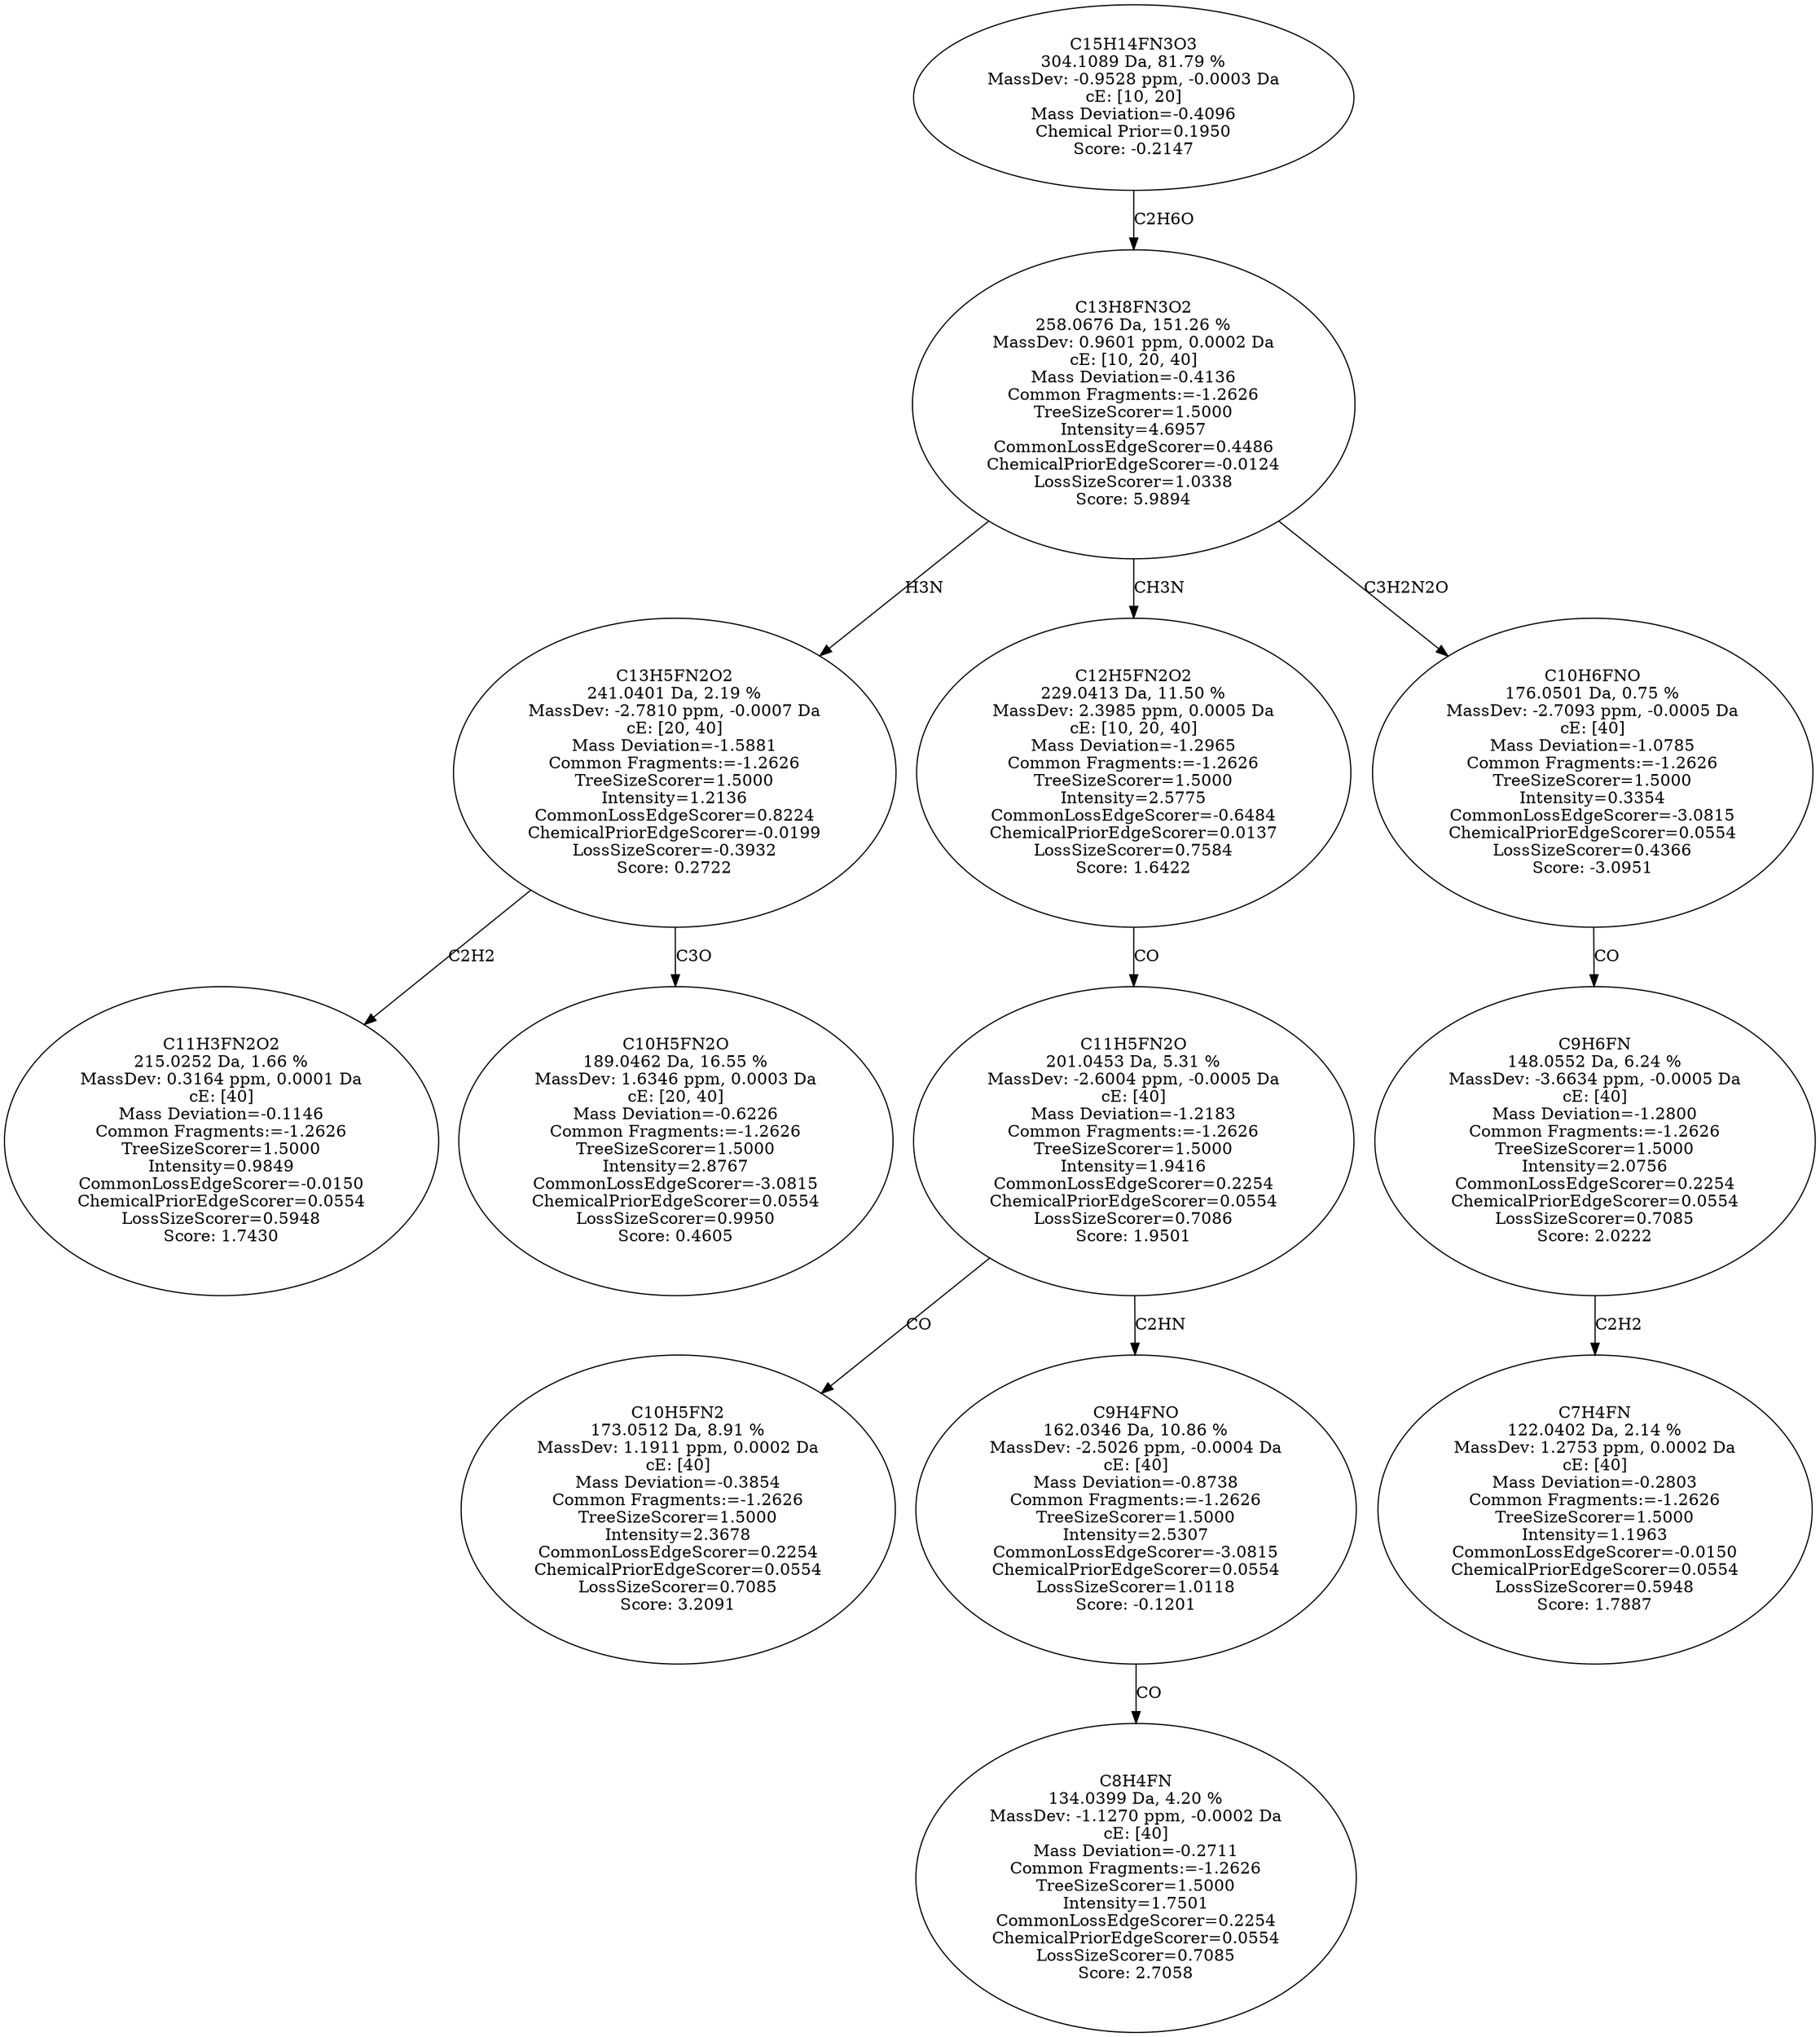 strict digraph {
v1 [label="C11H3FN2O2\n215.0252 Da, 1.66 %\nMassDev: 0.3164 ppm, 0.0001 Da\ncE: [40]\nMass Deviation=-0.1146\nCommon Fragments:=-1.2626\nTreeSizeScorer=1.5000\nIntensity=0.9849\nCommonLossEdgeScorer=-0.0150\nChemicalPriorEdgeScorer=0.0554\nLossSizeScorer=0.5948\nScore: 1.7430"];
v2 [label="C10H5FN2O\n189.0462 Da, 16.55 %\nMassDev: 1.6346 ppm, 0.0003 Da\ncE: [20, 40]\nMass Deviation=-0.6226\nCommon Fragments:=-1.2626\nTreeSizeScorer=1.5000\nIntensity=2.8767\nCommonLossEdgeScorer=-3.0815\nChemicalPriorEdgeScorer=0.0554\nLossSizeScorer=0.9950\nScore: 0.4605"];
v3 [label="C13H5FN2O2\n241.0401 Da, 2.19 %\nMassDev: -2.7810 ppm, -0.0007 Da\ncE: [20, 40]\nMass Deviation=-1.5881\nCommon Fragments:=-1.2626\nTreeSizeScorer=1.5000\nIntensity=1.2136\nCommonLossEdgeScorer=0.8224\nChemicalPriorEdgeScorer=-0.0199\nLossSizeScorer=-0.3932\nScore: 0.2722"];
v4 [label="C10H5FN2\n173.0512 Da, 8.91 %\nMassDev: 1.1911 ppm, 0.0002 Da\ncE: [40]\nMass Deviation=-0.3854\nCommon Fragments:=-1.2626\nTreeSizeScorer=1.5000\nIntensity=2.3678\nCommonLossEdgeScorer=0.2254\nChemicalPriorEdgeScorer=0.0554\nLossSizeScorer=0.7085\nScore: 3.2091"];
v5 [label="C8H4FN\n134.0399 Da, 4.20 %\nMassDev: -1.1270 ppm, -0.0002 Da\ncE: [40]\nMass Deviation=-0.2711\nCommon Fragments:=-1.2626\nTreeSizeScorer=1.5000\nIntensity=1.7501\nCommonLossEdgeScorer=0.2254\nChemicalPriorEdgeScorer=0.0554\nLossSizeScorer=0.7085\nScore: 2.7058"];
v6 [label="C9H4FNO\n162.0346 Da, 10.86 %\nMassDev: -2.5026 ppm, -0.0004 Da\ncE: [40]\nMass Deviation=-0.8738\nCommon Fragments:=-1.2626\nTreeSizeScorer=1.5000\nIntensity=2.5307\nCommonLossEdgeScorer=-3.0815\nChemicalPriorEdgeScorer=0.0554\nLossSizeScorer=1.0118\nScore: -0.1201"];
v7 [label="C11H5FN2O\n201.0453 Da, 5.31 %\nMassDev: -2.6004 ppm, -0.0005 Da\ncE: [40]\nMass Deviation=-1.2183\nCommon Fragments:=-1.2626\nTreeSizeScorer=1.5000\nIntensity=1.9416\nCommonLossEdgeScorer=0.2254\nChemicalPriorEdgeScorer=0.0554\nLossSizeScorer=0.7086\nScore: 1.9501"];
v8 [label="C12H5FN2O2\n229.0413 Da, 11.50 %\nMassDev: 2.3985 ppm, 0.0005 Da\ncE: [10, 20, 40]\nMass Deviation=-1.2965\nCommon Fragments:=-1.2626\nTreeSizeScorer=1.5000\nIntensity=2.5775\nCommonLossEdgeScorer=-0.6484\nChemicalPriorEdgeScorer=0.0137\nLossSizeScorer=0.7584\nScore: 1.6422"];
v9 [label="C7H4FN\n122.0402 Da, 2.14 %\nMassDev: 1.2753 ppm, 0.0002 Da\ncE: [40]\nMass Deviation=-0.2803\nCommon Fragments:=-1.2626\nTreeSizeScorer=1.5000\nIntensity=1.1963\nCommonLossEdgeScorer=-0.0150\nChemicalPriorEdgeScorer=0.0554\nLossSizeScorer=0.5948\nScore: 1.7887"];
v10 [label="C9H6FN\n148.0552 Da, 6.24 %\nMassDev: -3.6634 ppm, -0.0005 Da\ncE: [40]\nMass Deviation=-1.2800\nCommon Fragments:=-1.2626\nTreeSizeScorer=1.5000\nIntensity=2.0756\nCommonLossEdgeScorer=0.2254\nChemicalPriorEdgeScorer=0.0554\nLossSizeScorer=0.7085\nScore: 2.0222"];
v11 [label="C10H6FNO\n176.0501 Da, 0.75 %\nMassDev: -2.7093 ppm, -0.0005 Da\ncE: [40]\nMass Deviation=-1.0785\nCommon Fragments:=-1.2626\nTreeSizeScorer=1.5000\nIntensity=0.3354\nCommonLossEdgeScorer=-3.0815\nChemicalPriorEdgeScorer=0.0554\nLossSizeScorer=0.4366\nScore: -3.0951"];
v12 [label="C13H8FN3O2\n258.0676 Da, 151.26 %\nMassDev: 0.9601 ppm, 0.0002 Da\ncE: [10, 20, 40]\nMass Deviation=-0.4136\nCommon Fragments:=-1.2626\nTreeSizeScorer=1.5000\nIntensity=4.6957\nCommonLossEdgeScorer=0.4486\nChemicalPriorEdgeScorer=-0.0124\nLossSizeScorer=1.0338\nScore: 5.9894"];
v13 [label="C15H14FN3O3\n304.1089 Da, 81.79 %\nMassDev: -0.9528 ppm, -0.0003 Da\ncE: [10, 20]\nMass Deviation=-0.4096\nChemical Prior=0.1950\nScore: -0.2147"];
v3 -> v1 [label="C2H2"];
v3 -> v2 [label="C3O"];
v12 -> v3 [label="H3N"];
v7 -> v4 [label="CO"];
v6 -> v5 [label="CO"];
v7 -> v6 [label="C2HN"];
v8 -> v7 [label="CO"];
v12 -> v8 [label="CH3N"];
v10 -> v9 [label="C2H2"];
v11 -> v10 [label="CO"];
v12 -> v11 [label="C3H2N2O"];
v13 -> v12 [label="C2H6O"];
}